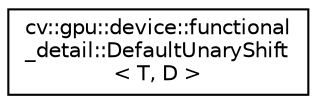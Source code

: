 digraph "Graphical Class Hierarchy"
{
 // LATEX_PDF_SIZE
  edge [fontname="Helvetica",fontsize="10",labelfontname="Helvetica",labelfontsize="10"];
  node [fontname="Helvetica",fontsize="10",shape=record];
  rankdir="LR";
  Node0 [label="cv::gpu::device::functional\l_detail::DefaultUnaryShift\l\< T, D \>",height=0.2,width=0.4,color="black", fillcolor="white", style="filled",URL="$structcv_1_1gpu_1_1device_1_1functional__detail_1_1_default_unary_shift.html",tooltip=" "];
}
